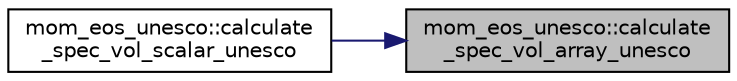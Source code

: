 digraph "mom_eos_unesco::calculate_spec_vol_array_unesco"
{
 // INTERACTIVE_SVG=YES
 // LATEX_PDF_SIZE
  edge [fontname="Helvetica",fontsize="10",labelfontname="Helvetica",labelfontsize="10"];
  node [fontname="Helvetica",fontsize="10",shape=record];
  rankdir="RL";
  Node1 [label="mom_eos_unesco::calculate\l_spec_vol_array_unesco",height=0.2,width=0.4,color="black", fillcolor="grey75", style="filled", fontcolor="black",tooltip="This subroutine computes the in situ specific volume of sea water (specvol in [m3 kg-1]) from salinit..."];
  Node1 -> Node2 [dir="back",color="midnightblue",fontsize="10",style="solid",fontname="Helvetica"];
  Node2 [label="mom_eos_unesco::calculate\l_spec_vol_scalar_unesco",height=0.2,width=0.4,color="black", fillcolor="white", style="filled",URL="$namespacemom__eos__unesco.html#a79b131a4287b138ebf37883d60b334be",tooltip="This subroutine computes the in situ specific volume of sea water (specvol in [m3 kg-1]) from salinit..."];
}
